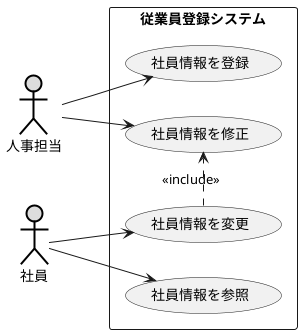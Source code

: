 @startuml ユースケース図
left to right direction
actor 社員 #DDDDDD;line:black;line.bold;
actor 人事担当 #DDDDDD;line:black;line.bold;
rectangle 従業員登録システム{
    usecase 社員情報を登録
    usecase 社員情報を参照
    usecase 社員情報を変更
    usecase 社員情報を修正
}
人事担当->社員情報を登録
人事担当-->社員情報を修正
社員-->社員情報を参照
社員-->社員情報を変更
社員情報を変更.>社員情報を修正:<<include>>
@enduml